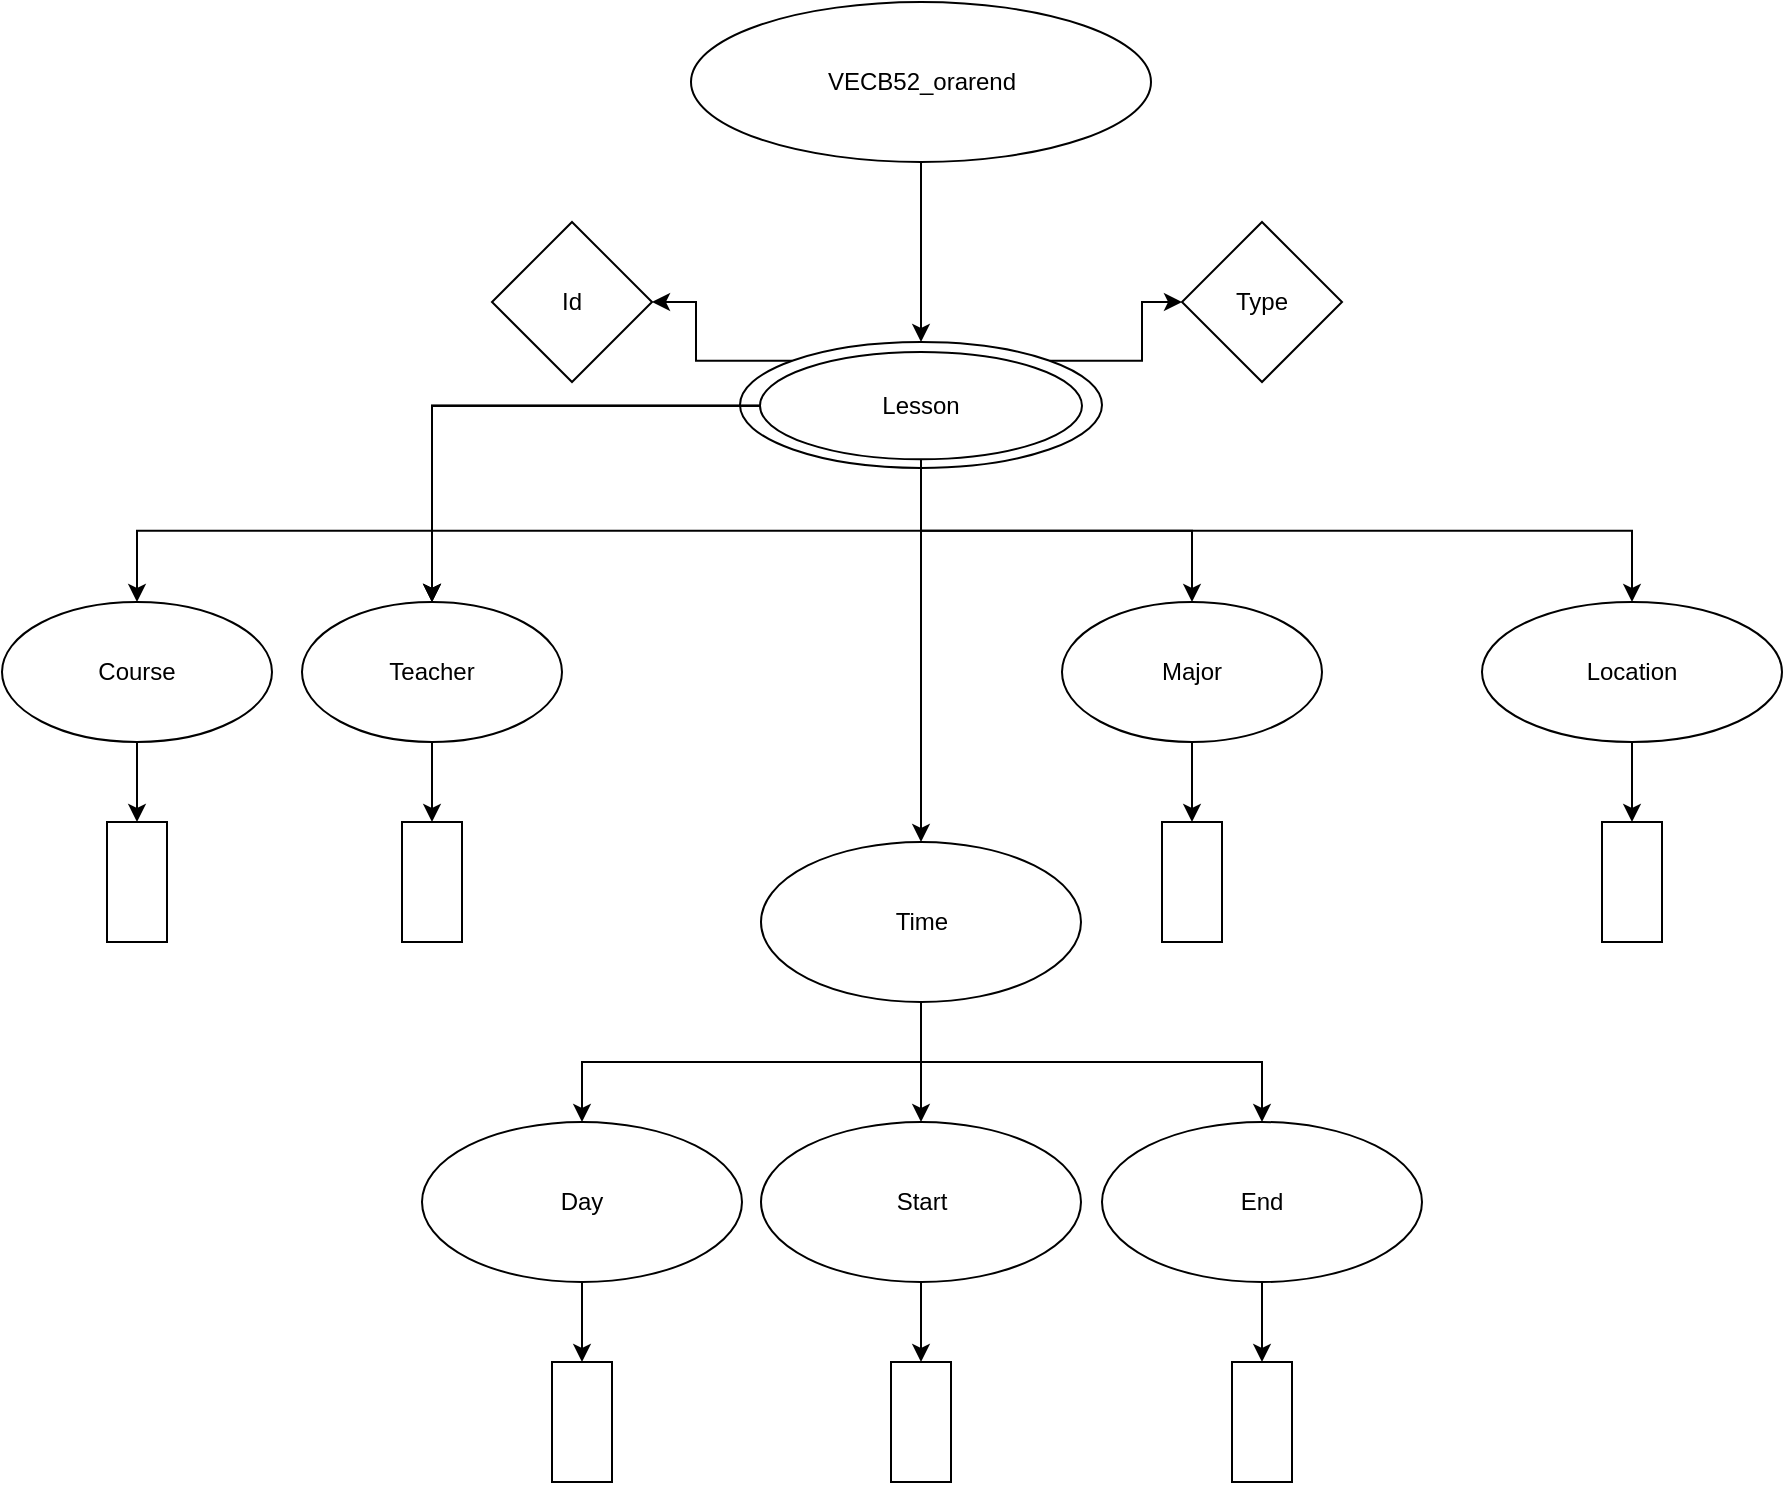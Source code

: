 <mxfile version="24.4.0" type="device">
  <diagram id="C5RBs43oDa-KdzZeNtuy" name="Page-1">
    <mxGraphModel dx="2088" dy="688" grid="1" gridSize="10" guides="1" tooltips="1" connect="1" arrows="1" fold="1" page="1" pageScale="1" pageWidth="827" pageHeight="1169" math="0" shadow="0">
      <root>
        <mxCell id="WIyWlLk6GJQsqaUBKTNV-0" />
        <mxCell id="WIyWlLk6GJQsqaUBKTNV-1" parent="WIyWlLk6GJQsqaUBKTNV-0" />
        <mxCell id="n_d00UO9s_WYrN3RNmMa-3" value="" style="edgeStyle=orthogonalEdgeStyle;rounded=0;orthogonalLoop=1;jettySize=auto;html=1;" edge="1" parent="WIyWlLk6GJQsqaUBKTNV-1" source="n_d00UO9s_WYrN3RNmMa-0" target="n_d00UO9s_WYrN3RNmMa-2">
          <mxGeometry relative="1" as="geometry" />
        </mxCell>
        <mxCell id="n_d00UO9s_WYrN3RNmMa-0" value="VECB52_orarend" style="ellipse;whiteSpace=wrap;html=1;" vertex="1" parent="WIyWlLk6GJQsqaUBKTNV-1">
          <mxGeometry x="274.5" width="230" height="80" as="geometry" />
        </mxCell>
        <mxCell id="n_d00UO9s_WYrN3RNmMa-20" value="" style="edgeStyle=orthogonalEdgeStyle;rounded=0;orthogonalLoop=1;jettySize=auto;html=1;" edge="1" parent="WIyWlLk6GJQsqaUBKTNV-1" source="n_d00UO9s_WYrN3RNmMa-4" target="n_d00UO9s_WYrN3RNmMa-19">
          <mxGeometry relative="1" as="geometry" />
        </mxCell>
        <mxCell id="n_d00UO9s_WYrN3RNmMa-2" value="VECB52" style="ellipse;whiteSpace=wrap;html=1;" vertex="1" parent="WIyWlLk6GJQsqaUBKTNV-1">
          <mxGeometry x="299" y="170" width="181" height="62.96" as="geometry" />
        </mxCell>
        <mxCell id="n_d00UO9s_WYrN3RNmMa-6" value="" style="edgeStyle=orthogonalEdgeStyle;rounded=0;orthogonalLoop=1;jettySize=auto;html=1;entryX=0;entryY=0.5;entryDx=0;entryDy=0;exitX=1;exitY=0;exitDx=0;exitDy=0;" edge="1" parent="WIyWlLk6GJQsqaUBKTNV-1" source="n_d00UO9s_WYrN3RNmMa-2" target="n_d00UO9s_WYrN3RNmMa-5">
          <mxGeometry relative="1" as="geometry" />
        </mxCell>
        <mxCell id="n_d00UO9s_WYrN3RNmMa-8" value="" style="edgeStyle=orthogonalEdgeStyle;rounded=0;orthogonalLoop=1;jettySize=auto;html=1;exitX=0;exitY=0;exitDx=0;exitDy=0;entryX=1;entryY=0.5;entryDx=0;entryDy=0;" edge="1" parent="WIyWlLk6GJQsqaUBKTNV-1" source="n_d00UO9s_WYrN3RNmMa-2" target="n_d00UO9s_WYrN3RNmMa-7">
          <mxGeometry relative="1" as="geometry" />
        </mxCell>
        <mxCell id="n_d00UO9s_WYrN3RNmMa-12" value="" style="edgeStyle=orthogonalEdgeStyle;rounded=0;orthogonalLoop=1;jettySize=auto;html=1;exitX=0.5;exitY=1;exitDx=0;exitDy=0;" edge="1" parent="WIyWlLk6GJQsqaUBKTNV-1" source="n_d00UO9s_WYrN3RNmMa-4" target="n_d00UO9s_WYrN3RNmMa-9">
          <mxGeometry relative="1" as="geometry" />
        </mxCell>
        <mxCell id="n_d00UO9s_WYrN3RNmMa-14" value="" style="edgeStyle=orthogonalEdgeStyle;rounded=0;orthogonalLoop=1;jettySize=auto;html=1;" edge="1" parent="WIyWlLk6GJQsqaUBKTNV-1" source="n_d00UO9s_WYrN3RNmMa-4" target="n_d00UO9s_WYrN3RNmMa-13">
          <mxGeometry relative="1" as="geometry" />
        </mxCell>
        <mxCell id="n_d00UO9s_WYrN3RNmMa-15" value="" style="edgeStyle=orthogonalEdgeStyle;rounded=0;orthogonalLoop=1;jettySize=auto;html=1;" edge="1" parent="WIyWlLk6GJQsqaUBKTNV-1" source="n_d00UO9s_WYrN3RNmMa-4" target="n_d00UO9s_WYrN3RNmMa-13">
          <mxGeometry relative="1" as="geometry" />
        </mxCell>
        <mxCell id="n_d00UO9s_WYrN3RNmMa-16" value="" style="edgeStyle=orthogonalEdgeStyle;rounded=0;orthogonalLoop=1;jettySize=auto;html=1;" edge="1" parent="WIyWlLk6GJQsqaUBKTNV-1" source="n_d00UO9s_WYrN3RNmMa-4" target="n_d00UO9s_WYrN3RNmMa-13">
          <mxGeometry relative="1" as="geometry" />
        </mxCell>
        <mxCell id="n_d00UO9s_WYrN3RNmMa-18" value="" style="edgeStyle=orthogonalEdgeStyle;rounded=0;orthogonalLoop=1;jettySize=auto;html=1;exitX=0.5;exitY=1;exitDx=0;exitDy=0;" edge="1" parent="WIyWlLk6GJQsqaUBKTNV-1" source="n_d00UO9s_WYrN3RNmMa-4" target="n_d00UO9s_WYrN3RNmMa-17">
          <mxGeometry relative="1" as="geometry" />
        </mxCell>
        <mxCell id="n_d00UO9s_WYrN3RNmMa-22" value="" style="edgeStyle=orthogonalEdgeStyle;rounded=0;orthogonalLoop=1;jettySize=auto;html=1;" edge="1" parent="WIyWlLk6GJQsqaUBKTNV-1" source="n_d00UO9s_WYrN3RNmMa-4" target="n_d00UO9s_WYrN3RNmMa-21">
          <mxGeometry relative="1" as="geometry" />
        </mxCell>
        <mxCell id="n_d00UO9s_WYrN3RNmMa-5" value="Type" style="rhombus;whiteSpace=wrap;html=1;" vertex="1" parent="WIyWlLk6GJQsqaUBKTNV-1">
          <mxGeometry x="520" y="110.0" width="80" height="80" as="geometry" />
        </mxCell>
        <mxCell id="n_d00UO9s_WYrN3RNmMa-7" value="Id" style="rhombus;whiteSpace=wrap;html=1;" vertex="1" parent="WIyWlLk6GJQsqaUBKTNV-1">
          <mxGeometry x="175" y="110" width="80" height="80" as="geometry" />
        </mxCell>
        <mxCell id="n_d00UO9s_WYrN3RNmMa-45" value="" style="edgeStyle=orthogonalEdgeStyle;rounded=0;orthogonalLoop=1;jettySize=auto;html=1;" edge="1" parent="WIyWlLk6GJQsqaUBKTNV-1" source="n_d00UO9s_WYrN3RNmMa-9" target="n_d00UO9s_WYrN3RNmMa-43">
          <mxGeometry relative="1" as="geometry" />
        </mxCell>
        <mxCell id="n_d00UO9s_WYrN3RNmMa-9" value="Course" style="ellipse;whiteSpace=wrap;html=1;" vertex="1" parent="WIyWlLk6GJQsqaUBKTNV-1">
          <mxGeometry x="-70" y="300" width="135" height="70" as="geometry" />
        </mxCell>
        <mxCell id="n_d00UO9s_WYrN3RNmMa-47" value="" style="edgeStyle=orthogonalEdgeStyle;rounded=0;orthogonalLoop=1;jettySize=auto;html=1;" edge="1" parent="WIyWlLk6GJQsqaUBKTNV-1" source="n_d00UO9s_WYrN3RNmMa-13" target="n_d00UO9s_WYrN3RNmMa-46">
          <mxGeometry relative="1" as="geometry" />
        </mxCell>
        <mxCell id="n_d00UO9s_WYrN3RNmMa-13" value="Teacher" style="ellipse;whiteSpace=wrap;html=1;" vertex="1" parent="WIyWlLk6GJQsqaUBKTNV-1">
          <mxGeometry x="80" y="300" width="130" height="70" as="geometry" />
        </mxCell>
        <mxCell id="n_d00UO9s_WYrN3RNmMa-42" value="" style="edgeStyle=orthogonalEdgeStyle;rounded=0;orthogonalLoop=1;jettySize=auto;html=1;" edge="1" parent="WIyWlLk6GJQsqaUBKTNV-1" source="n_d00UO9s_WYrN3RNmMa-17" target="n_d00UO9s_WYrN3RNmMa-41">
          <mxGeometry relative="1" as="geometry" />
        </mxCell>
        <mxCell id="n_d00UO9s_WYrN3RNmMa-17" value="Location" style="ellipse;whiteSpace=wrap;html=1;" vertex="1" parent="WIyWlLk6GJQsqaUBKTNV-1">
          <mxGeometry x="670" y="300" width="150" height="70" as="geometry" />
        </mxCell>
        <mxCell id="n_d00UO9s_WYrN3RNmMa-24" value="" style="edgeStyle=orthogonalEdgeStyle;rounded=0;orthogonalLoop=1;jettySize=auto;html=1;exitX=0.5;exitY=1;exitDx=0;exitDy=0;" edge="1" parent="WIyWlLk6GJQsqaUBKTNV-1" source="n_d00UO9s_WYrN3RNmMa-19" target="n_d00UO9s_WYrN3RNmMa-23">
          <mxGeometry relative="1" as="geometry" />
        </mxCell>
        <mxCell id="n_d00UO9s_WYrN3RNmMa-26" value="" style="edgeStyle=orthogonalEdgeStyle;rounded=0;orthogonalLoop=1;jettySize=auto;html=1;exitX=0.5;exitY=1;exitDx=0;exitDy=0;" edge="1" parent="WIyWlLk6GJQsqaUBKTNV-1" source="n_d00UO9s_WYrN3RNmMa-19" target="n_d00UO9s_WYrN3RNmMa-25">
          <mxGeometry relative="1" as="geometry" />
        </mxCell>
        <mxCell id="n_d00UO9s_WYrN3RNmMa-28" value="" style="edgeStyle=orthogonalEdgeStyle;rounded=0;orthogonalLoop=1;jettySize=auto;html=1;" edge="1" parent="WIyWlLk6GJQsqaUBKTNV-1" source="n_d00UO9s_WYrN3RNmMa-19" target="n_d00UO9s_WYrN3RNmMa-27">
          <mxGeometry relative="1" as="geometry" />
        </mxCell>
        <mxCell id="n_d00UO9s_WYrN3RNmMa-19" value="Time" style="ellipse;whiteSpace=wrap;html=1;" vertex="1" parent="WIyWlLk6GJQsqaUBKTNV-1">
          <mxGeometry x="309.5" y="420" width="160" height="80" as="geometry" />
        </mxCell>
        <mxCell id="n_d00UO9s_WYrN3RNmMa-40" value="" style="edgeStyle=orthogonalEdgeStyle;rounded=0;orthogonalLoop=1;jettySize=auto;html=1;" edge="1" parent="WIyWlLk6GJQsqaUBKTNV-1" source="n_d00UO9s_WYrN3RNmMa-21" target="n_d00UO9s_WYrN3RNmMa-39">
          <mxGeometry relative="1" as="geometry" />
        </mxCell>
        <mxCell id="n_d00UO9s_WYrN3RNmMa-21" value="Major" style="ellipse;whiteSpace=wrap;html=1;" vertex="1" parent="WIyWlLk6GJQsqaUBKTNV-1">
          <mxGeometry x="460" y="300" width="130" height="70" as="geometry" />
        </mxCell>
        <mxCell id="n_d00UO9s_WYrN3RNmMa-30" value="" style="edgeStyle=orthogonalEdgeStyle;rounded=0;orthogonalLoop=1;jettySize=auto;html=1;" edge="1" parent="WIyWlLk6GJQsqaUBKTNV-1" source="n_d00UO9s_WYrN3RNmMa-23" target="n_d00UO9s_WYrN3RNmMa-29">
          <mxGeometry relative="1" as="geometry" />
        </mxCell>
        <mxCell id="n_d00UO9s_WYrN3RNmMa-23" value="Day" style="ellipse;whiteSpace=wrap;html=1;" vertex="1" parent="WIyWlLk6GJQsqaUBKTNV-1">
          <mxGeometry x="140" y="560" width="160" height="80" as="geometry" />
        </mxCell>
        <mxCell id="n_d00UO9s_WYrN3RNmMa-38" value="" style="edgeStyle=orthogonalEdgeStyle;rounded=0;orthogonalLoop=1;jettySize=auto;html=1;" edge="1" parent="WIyWlLk6GJQsqaUBKTNV-1" source="n_d00UO9s_WYrN3RNmMa-25" target="n_d00UO9s_WYrN3RNmMa-36">
          <mxGeometry relative="1" as="geometry" />
        </mxCell>
        <mxCell id="n_d00UO9s_WYrN3RNmMa-25" value="End" style="ellipse;whiteSpace=wrap;html=1;" vertex="1" parent="WIyWlLk6GJQsqaUBKTNV-1">
          <mxGeometry x="480" y="560" width="160" height="80" as="geometry" />
        </mxCell>
        <mxCell id="n_d00UO9s_WYrN3RNmMa-33" value="" style="edgeStyle=orthogonalEdgeStyle;rounded=0;orthogonalLoop=1;jettySize=auto;html=1;" edge="1" parent="WIyWlLk6GJQsqaUBKTNV-1" source="n_d00UO9s_WYrN3RNmMa-27" target="n_d00UO9s_WYrN3RNmMa-31">
          <mxGeometry relative="1" as="geometry" />
        </mxCell>
        <mxCell id="n_d00UO9s_WYrN3RNmMa-27" value="Start" style="ellipse;whiteSpace=wrap;html=1;" vertex="1" parent="WIyWlLk6GJQsqaUBKTNV-1">
          <mxGeometry x="309.5" y="560" width="160" height="80" as="geometry" />
        </mxCell>
        <mxCell id="n_d00UO9s_WYrN3RNmMa-29" value="" style="whiteSpace=wrap;html=1;" vertex="1" parent="WIyWlLk6GJQsqaUBKTNV-1">
          <mxGeometry x="205" y="680" width="30" height="60" as="geometry" />
        </mxCell>
        <mxCell id="n_d00UO9s_WYrN3RNmMa-31" value="" style="whiteSpace=wrap;html=1;" vertex="1" parent="WIyWlLk6GJQsqaUBKTNV-1">
          <mxGeometry x="374.5" y="680" width="30" height="60" as="geometry" />
        </mxCell>
        <mxCell id="n_d00UO9s_WYrN3RNmMa-36" value="" style="whiteSpace=wrap;html=1;" vertex="1" parent="WIyWlLk6GJQsqaUBKTNV-1">
          <mxGeometry x="545" y="680" width="30" height="60" as="geometry" />
        </mxCell>
        <mxCell id="n_d00UO9s_WYrN3RNmMa-39" value="" style="whiteSpace=wrap;html=1;" vertex="1" parent="WIyWlLk6GJQsqaUBKTNV-1">
          <mxGeometry x="510" y="410" width="30" height="60" as="geometry" />
        </mxCell>
        <mxCell id="n_d00UO9s_WYrN3RNmMa-41" value="" style="whiteSpace=wrap;html=1;" vertex="1" parent="WIyWlLk6GJQsqaUBKTNV-1">
          <mxGeometry x="730" y="410" width="30" height="60" as="geometry" />
        </mxCell>
        <mxCell id="n_d00UO9s_WYrN3RNmMa-43" value="" style="whiteSpace=wrap;html=1;" vertex="1" parent="WIyWlLk6GJQsqaUBKTNV-1">
          <mxGeometry x="-17.5" y="410" width="30" height="60" as="geometry" />
        </mxCell>
        <mxCell id="n_d00UO9s_WYrN3RNmMa-46" value="" style="whiteSpace=wrap;html=1;" vertex="1" parent="WIyWlLk6GJQsqaUBKTNV-1">
          <mxGeometry x="130" y="410" width="30" height="60" as="geometry" />
        </mxCell>
        <mxCell id="n_d00UO9s_WYrN3RNmMa-4" value="Lesson" style="ellipse;whiteSpace=wrap;html=1;" vertex="1" parent="WIyWlLk6GJQsqaUBKTNV-1">
          <mxGeometry x="309" y="175" width="161" height="53.67" as="geometry" />
        </mxCell>
      </root>
    </mxGraphModel>
  </diagram>
</mxfile>
